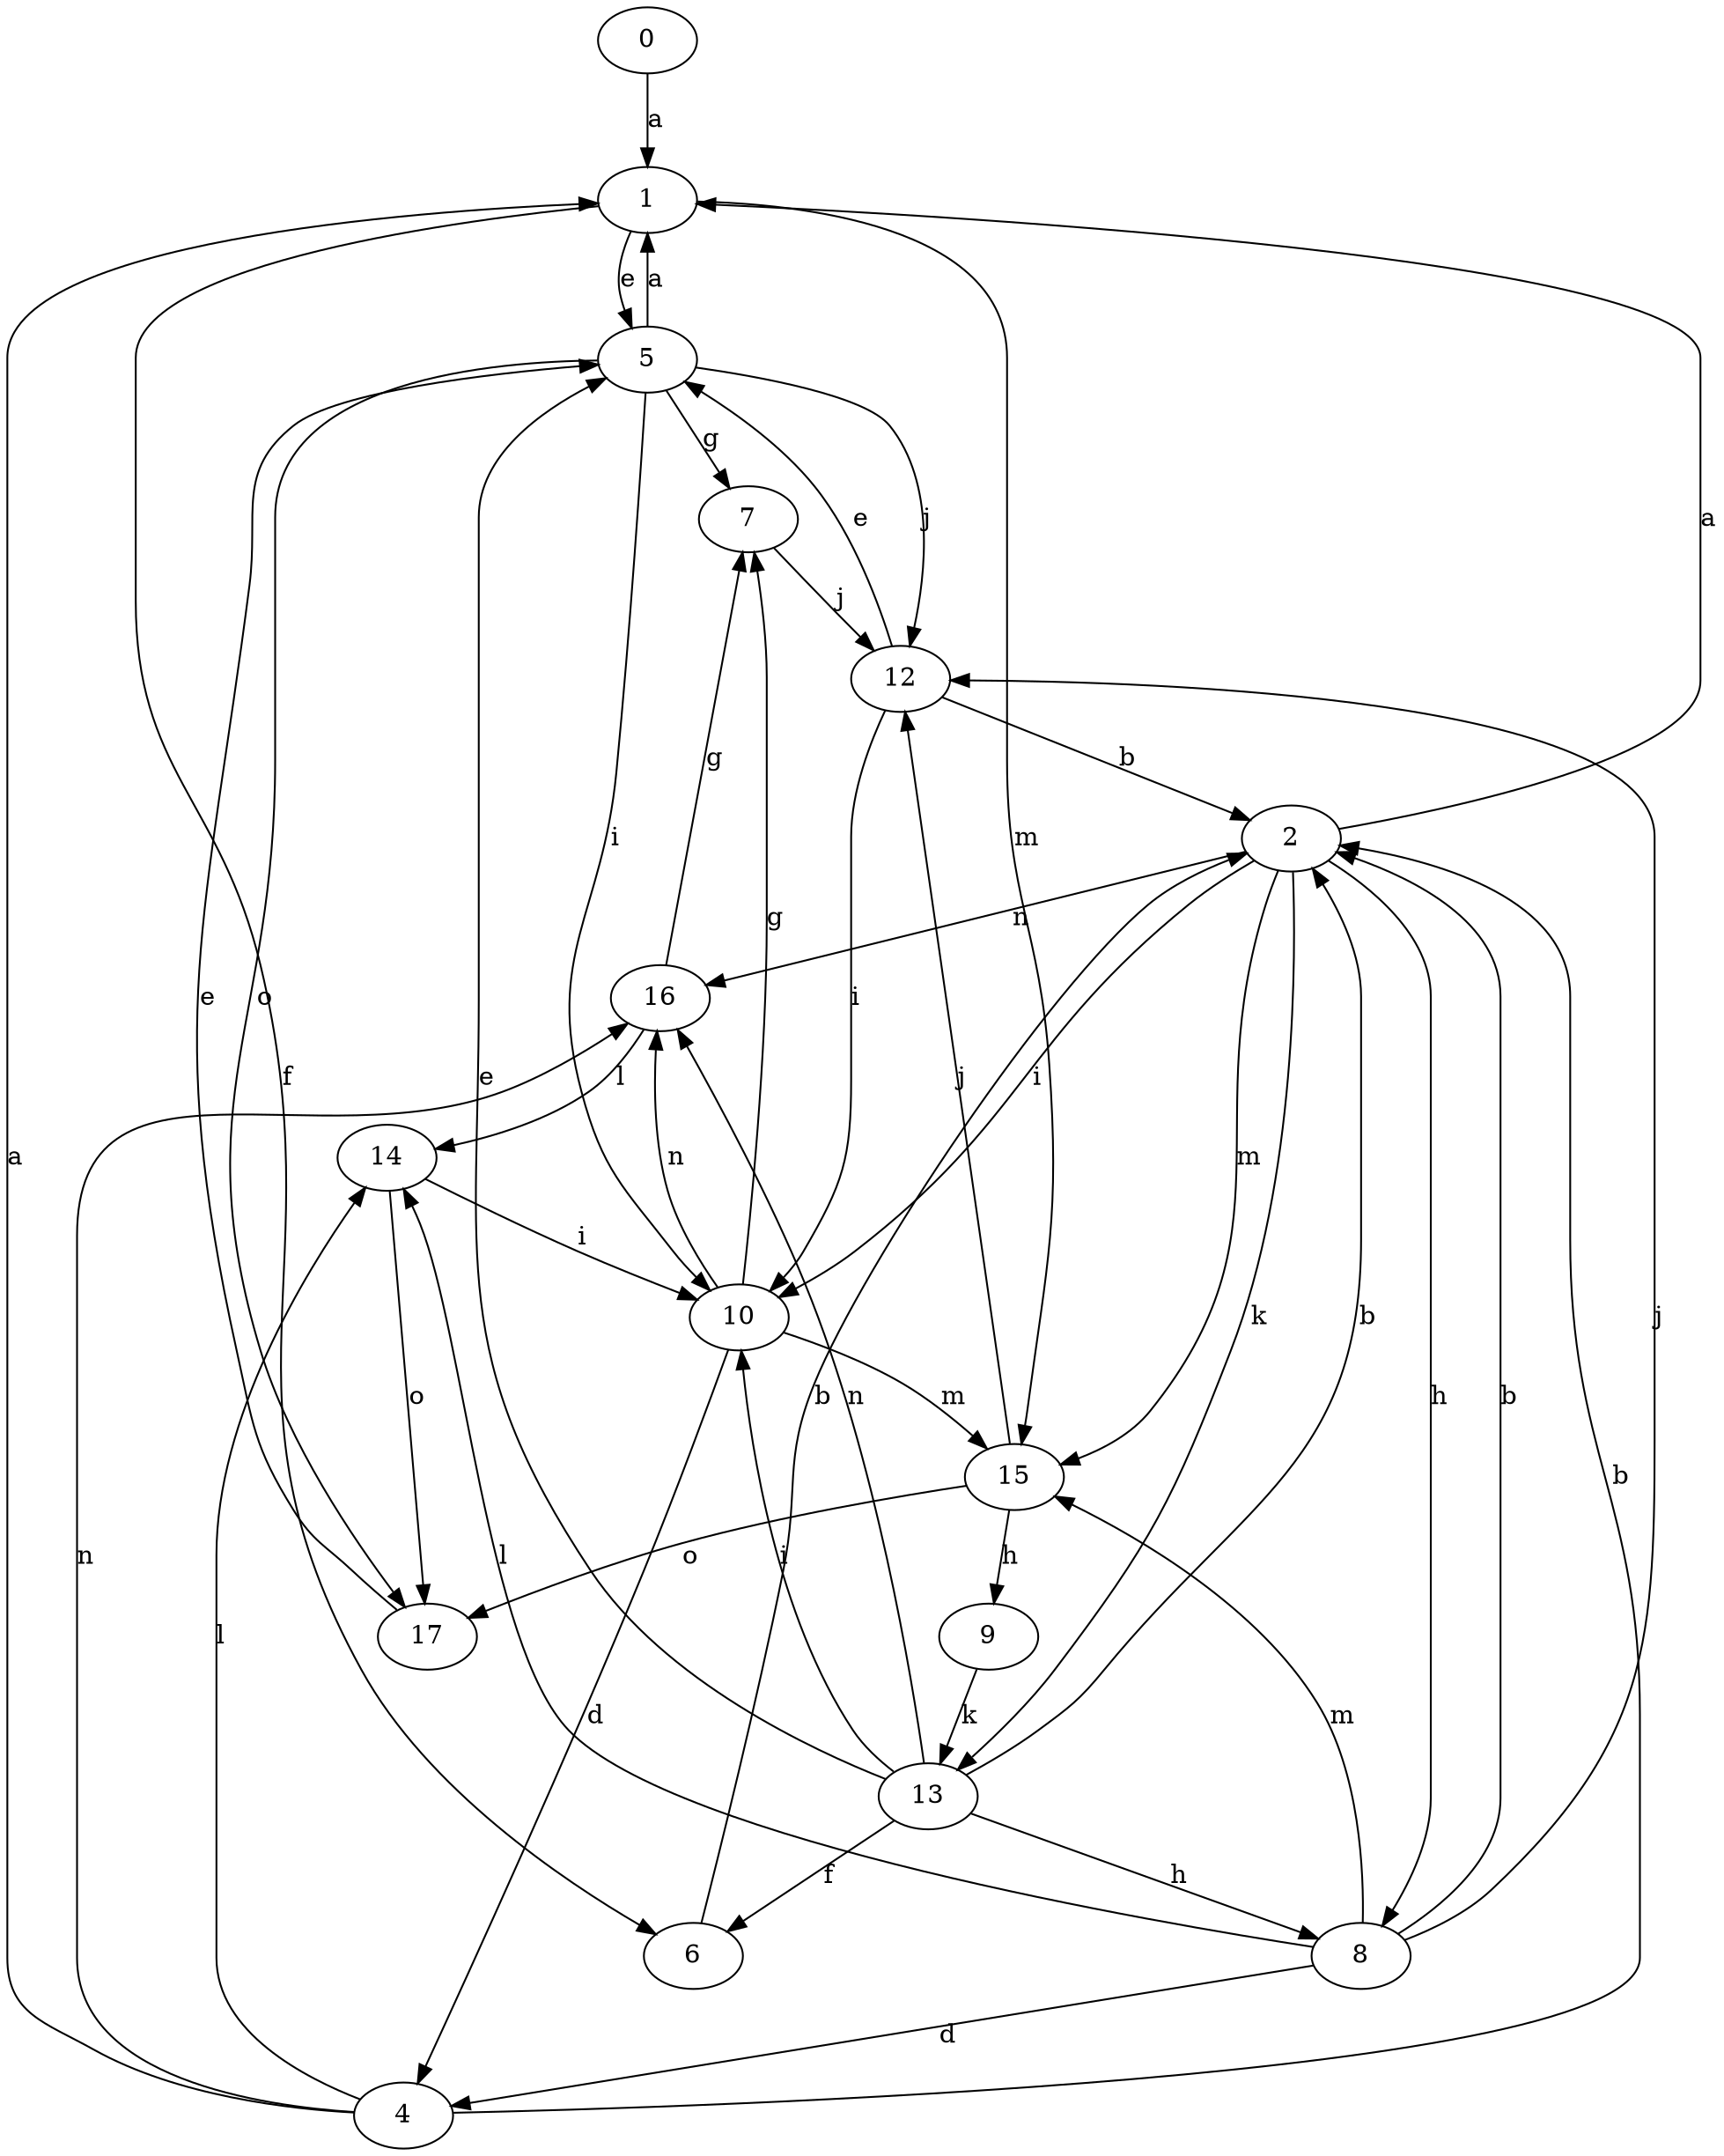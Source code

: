 strict digraph  {
0;
1;
2;
4;
5;
6;
7;
8;
9;
10;
12;
13;
14;
15;
16;
17;
0 -> 1  [label=a];
1 -> 5  [label=e];
1 -> 6  [label=f];
1 -> 15  [label=m];
2 -> 1  [label=a];
2 -> 8  [label=h];
2 -> 10  [label=i];
2 -> 13  [label=k];
2 -> 15  [label=m];
2 -> 16  [label=n];
4 -> 1  [label=a];
4 -> 2  [label=b];
4 -> 14  [label=l];
4 -> 16  [label=n];
5 -> 1  [label=a];
5 -> 7  [label=g];
5 -> 10  [label=i];
5 -> 12  [label=j];
5 -> 17  [label=o];
6 -> 2  [label=b];
7 -> 12  [label=j];
8 -> 2  [label=b];
8 -> 4  [label=d];
8 -> 12  [label=j];
8 -> 14  [label=l];
8 -> 15  [label=m];
9 -> 13  [label=k];
10 -> 4  [label=d];
10 -> 7  [label=g];
10 -> 15  [label=m];
10 -> 16  [label=n];
12 -> 2  [label=b];
12 -> 5  [label=e];
12 -> 10  [label=i];
13 -> 2  [label=b];
13 -> 5  [label=e];
13 -> 6  [label=f];
13 -> 8  [label=h];
13 -> 10  [label=i];
13 -> 16  [label=n];
14 -> 10  [label=i];
14 -> 17  [label=o];
15 -> 9  [label=h];
15 -> 12  [label=j];
15 -> 17  [label=o];
16 -> 7  [label=g];
16 -> 14  [label=l];
17 -> 5  [label=e];
}
